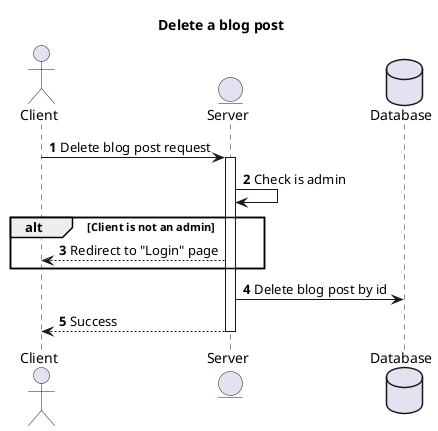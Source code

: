 @startuml

title Delete a blog post
autonumber

actor Client
entity Server
Database Database

Client -> Server : Delete blog post request

activate Server

Server -> Server : Check is admin

alt Client is not an admin
    Server --> Client : Redirect to "Login" page
end

Server -> Database : Delete blog post by id

Server --> Client : Success

deactivate Server

@enduml
